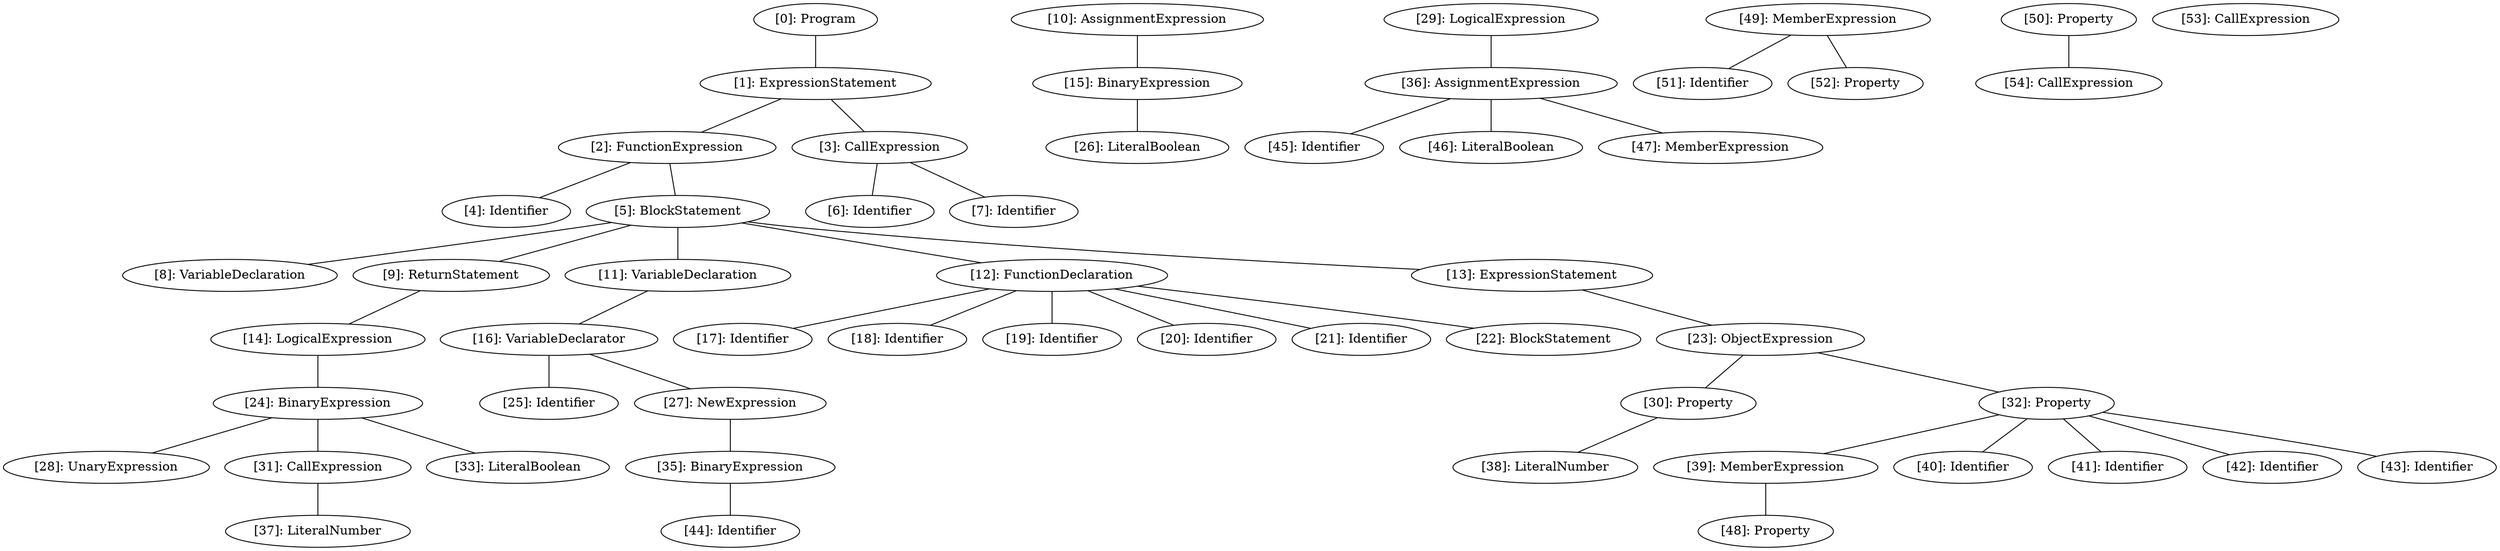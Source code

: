// Result
graph {
	0 [label="[0]: Program"]
	1 [label="[1]: ExpressionStatement"]
	2 [label="[2]: FunctionExpression"]
	3 [label="[3]: CallExpression"]
	4 [label="[4]: Identifier"]
	5 [label="[5]: BlockStatement"]
	6 [label="[6]: Identifier"]
	7 [label="[7]: Identifier"]
	8 [label="[8]: VariableDeclaration"]
	9 [label="[9]: ReturnStatement"]
	10 [label="[10]: AssignmentExpression"]
	11 [label="[11]: VariableDeclaration"]
	12 [label="[12]: FunctionDeclaration"]
	13 [label="[13]: ExpressionStatement"]
	14 [label="[14]: LogicalExpression"]
	15 [label="[15]: BinaryExpression"]
	16 [label="[16]: VariableDeclarator"]
	17 [label="[17]: Identifier"]
	18 [label="[18]: Identifier"]
	19 [label="[19]: Identifier"]
	20 [label="[20]: Identifier"]
	21 [label="[21]: Identifier"]
	22 [label="[22]: BlockStatement"]
	23 [label="[23]: ObjectExpression"]
	24 [label="[24]: BinaryExpression"]
	25 [label="[25]: Identifier"]
	26 [label="[26]: LiteralBoolean"]
	27 [label="[27]: NewExpression"]
	28 [label="[28]: UnaryExpression"]
	29 [label="[29]: LogicalExpression"]
	30 [label="[30]: Property"]
	31 [label="[31]: CallExpression"]
	32 [label="[32]: Property"]
	33 [label="[33]: LiteralBoolean"]
	35 [label="[35]: BinaryExpression"]
	36 [label="[36]: AssignmentExpression"]
	37 [label="[37]: LiteralNumber"]
	38 [label="[38]: LiteralNumber"]
	39 [label="[39]: MemberExpression"]
	40 [label="[40]: Identifier"]
	41 [label="[41]: Identifier"]
	42 [label="[42]: Identifier"]
	43 [label="[43]: Identifier"]
	44 [label="[44]: Identifier"]
	45 [label="[45]: Identifier"]
	46 [label="[46]: LiteralBoolean"]
	47 [label="[47]: MemberExpression"]
	48 [label="[48]: Property"]
	49 [label="[49]: MemberExpression"]
	50 [label="[50]: Property"]
	51 [label="[51]: Identifier"]
	52 [label="[52]: Property"]
	53 [label="[53]: CallExpression"]
	54 [label="[54]: CallExpression"]
	0 -- 1
	1 -- 2
	1 -- 3
	2 -- 4
	2 -- 5
	3 -- 6
	3 -- 7
	5 -- 8
	5 -- 9
	5 -- 11
	5 -- 12
	5 -- 13
	9 -- 14
	10 -- 15
	11 -- 16
	12 -- 17
	12 -- 18
	12 -- 19
	12 -- 20
	12 -- 21
	12 -- 22
	13 -- 23
	14 -- 24
	15 -- 26
	16 -- 25
	16 -- 27
	23 -- 30
	23 -- 32
	24 -- 28
	24 -- 31
	24 -- 33
	27 -- 35
	29 -- 36
	30 -- 38
	31 -- 37
	32 -- 39
	32 -- 40
	32 -- 41
	32 -- 42
	32 -- 43
	35 -- 44
	36 -- 45
	36 -- 46
	36 -- 47
	39 -- 48
	49 -- 51
	49 -- 52
	50 -- 54
}
